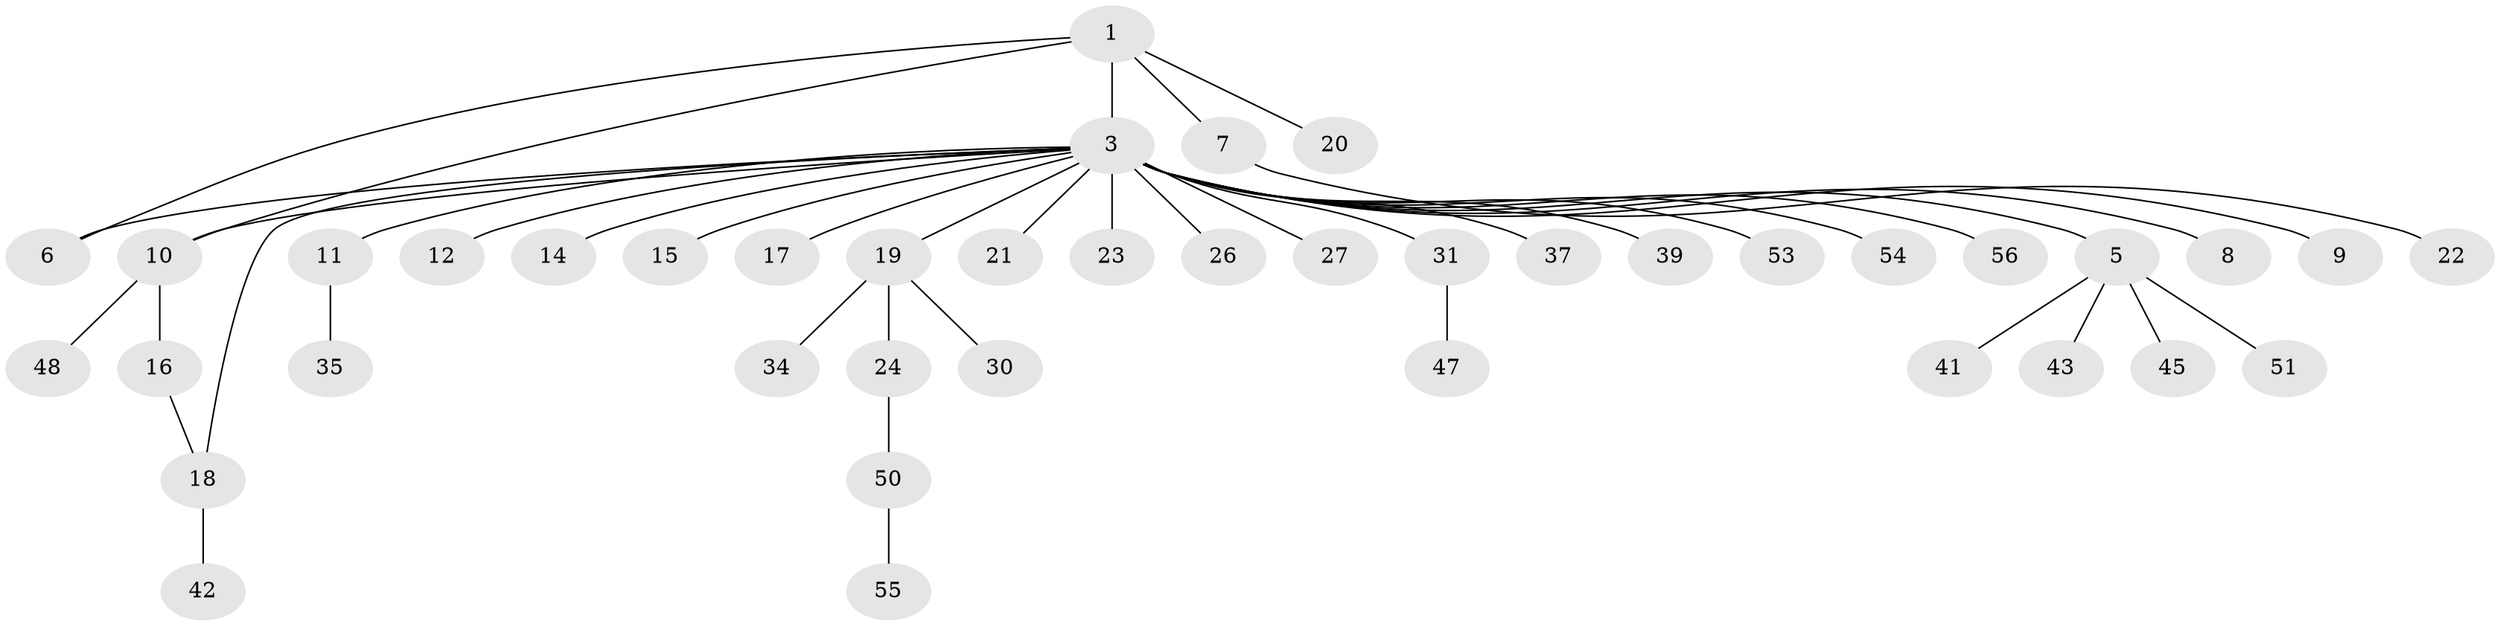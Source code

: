 // original degree distribution, {1: 0.5714285714285714, 7: 0.03571428571428571, 19: 0.017857142857142856, 5: 0.017857142857142856, 3: 0.07142857142857142, 4: 0.03571428571428571, 2: 0.25}
// Generated by graph-tools (version 1.1) at 2025/41/03/06/25 10:41:47]
// undirected, 41 vertices, 43 edges
graph export_dot {
graph [start="1"]
  node [color=gray90,style=filled];
  1 [super="+2"];
  3 [super="+4"];
  5 [super="+44"];
  6 [super="+49"];
  7 [super="+38"];
  8;
  9;
  10 [super="+32"];
  11 [super="+13"];
  12;
  14;
  15 [super="+52"];
  16;
  17;
  18 [super="+25"];
  19 [super="+28"];
  20;
  21;
  22 [super="+29"];
  23 [super="+33"];
  24 [super="+36"];
  26;
  27 [super="+40"];
  30;
  31;
  34;
  35;
  37;
  39;
  41;
  42 [super="+46"];
  43;
  45;
  47;
  48;
  50;
  51;
  53;
  54;
  55;
  56;
  1 -- 3;
  1 -- 20;
  1 -- 6;
  1 -- 7;
  1 -- 10;
  3 -- 5;
  3 -- 6;
  3 -- 8;
  3 -- 10;
  3 -- 12;
  3 -- 15;
  3 -- 17;
  3 -- 21;
  3 -- 23;
  3 -- 26;
  3 -- 31;
  3 -- 37;
  3 -- 53;
  3 -- 54;
  3 -- 56;
  3 -- 19;
  3 -- 39;
  3 -- 27;
  3 -- 9;
  3 -- 11;
  3 -- 14;
  3 -- 18;
  5 -- 41;
  5 -- 43;
  5 -- 51;
  5 -- 45;
  7 -- 22;
  10 -- 16;
  10 -- 48;
  11 -- 35;
  16 -- 18;
  18 -- 42;
  19 -- 24;
  19 -- 34;
  19 -- 30;
  24 -- 50;
  31 -- 47;
  50 -- 55;
}
